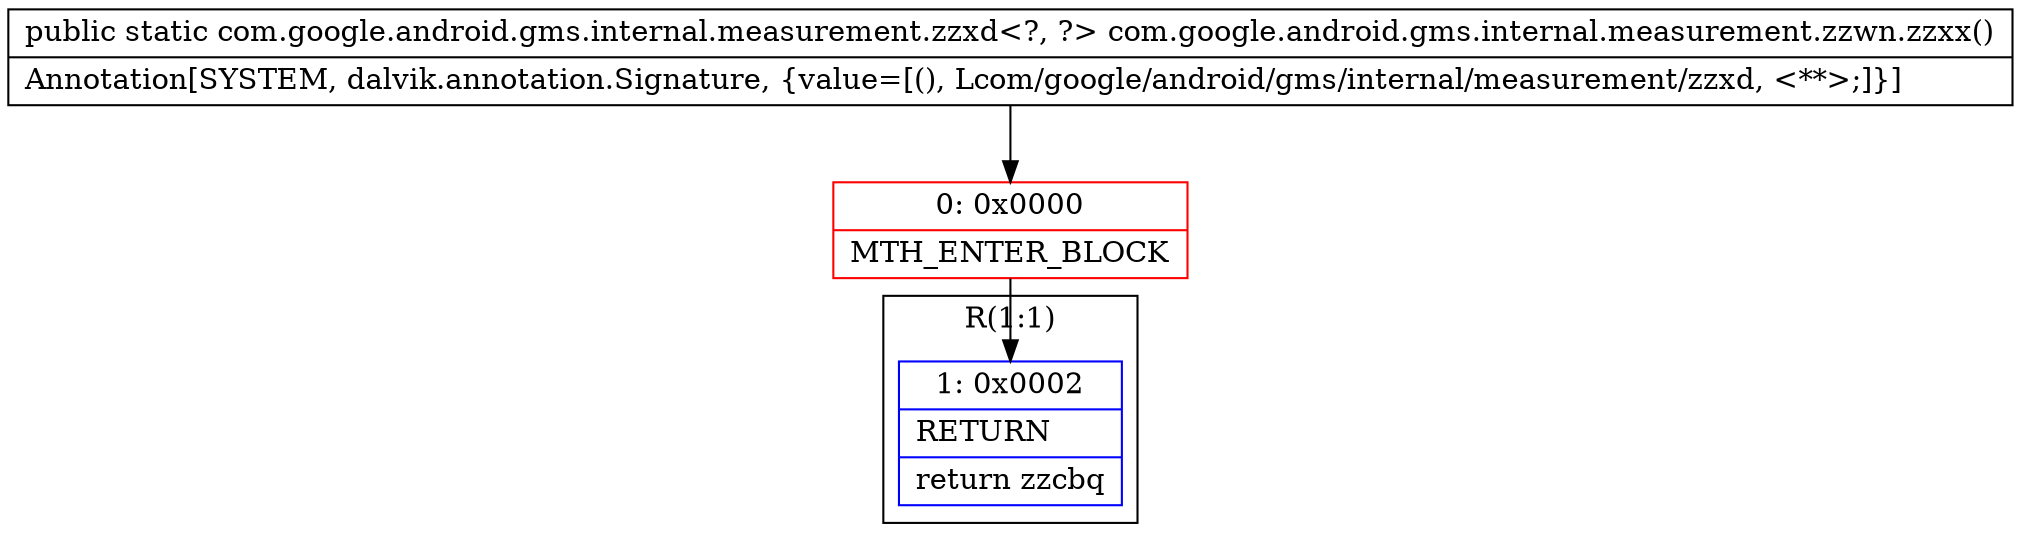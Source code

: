 digraph "CFG forcom.google.android.gms.internal.measurement.zzwn.zzxx()Lcom\/google\/android\/gms\/internal\/measurement\/zzxd;" {
subgraph cluster_Region_1503222046 {
label = "R(1:1)";
node [shape=record,color=blue];
Node_1 [shape=record,label="{1\:\ 0x0002|RETURN\l|return zzcbq\l}"];
}
Node_0 [shape=record,color=red,label="{0\:\ 0x0000|MTH_ENTER_BLOCK\l}"];
MethodNode[shape=record,label="{public static com.google.android.gms.internal.measurement.zzxd\<?, ?\> com.google.android.gms.internal.measurement.zzwn.zzxx()  | Annotation[SYSTEM, dalvik.annotation.Signature, \{value=[(), Lcom\/google\/android\/gms\/internal\/measurement\/zzxd, \<**\>;]\}]\l}"];
MethodNode -> Node_0;
Node_0 -> Node_1;
}

